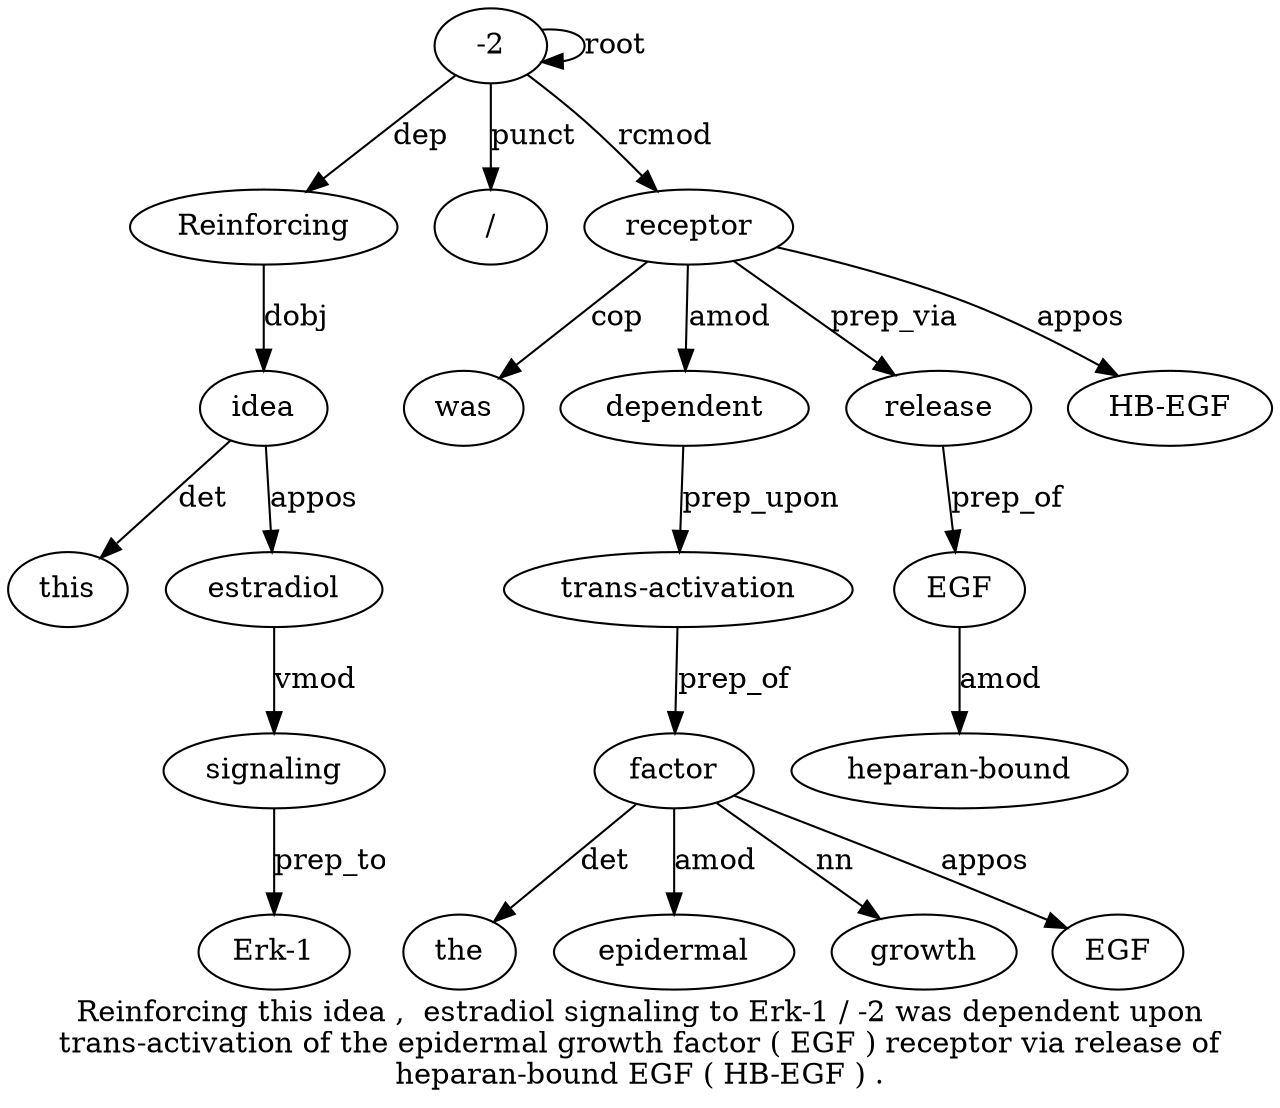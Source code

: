 digraph "Reinforcing this idea ,  estradiol signaling to Erk-1 / -2 was dependent upon trans-activation of the epidermal growth factor ( EGF ) receptor via release of heparan-bound EGF ( HB-EGF ) ." {
label="Reinforcing this idea ,  estradiol signaling to Erk-1 / -2 was dependent upon
trans-activation of the epidermal growth factor ( EGF ) receptor via release of
heparan-bound EGF ( HB-EGF ) .";
"-210" [style=filled, fillcolor=white, label="-2"];
Reinforcing1 [style=filled, fillcolor=white, label=Reinforcing];
"-210" -> Reinforcing1  [label=dep];
idea3 [style=filled, fillcolor=white, label=idea];
this2 [style=filled, fillcolor=white, label=this];
idea3 -> this2  [label=det];
Reinforcing1 -> idea3  [label=dobj];
estradiol5 [style=filled, fillcolor=white, label=estradiol];
idea3 -> estradiol5  [label=appos];
signaling6 [style=filled, fillcolor=white, label=signaling];
estradiol5 -> signaling6  [label=vmod];
"Erk-18" [style=filled, fillcolor=white, label="Erk-1"];
signaling6 -> "Erk-18"  [label=prep_to];
"/9" [style=filled, fillcolor=white, label="/"];
"-210" -> "/9"  [label=punct];
"-210" -> "-210"  [label=root];
receptor23 [style=filled, fillcolor=white, label=receptor];
was11 [style=filled, fillcolor=white, label=was];
receptor23 -> was11  [label=cop];
dependent12 [style=filled, fillcolor=white, label=dependent];
receptor23 -> dependent12  [label=amod];
"trans-activation14" [style=filled, fillcolor=white, label="trans-activation"];
dependent12 -> "trans-activation14"  [label=prep_upon];
factor19 [style=filled, fillcolor=white, label=factor];
the16 [style=filled, fillcolor=white, label=the];
factor19 -> the16  [label=det];
epidermal17 [style=filled, fillcolor=white, label=epidermal];
factor19 -> epidermal17  [label=amod];
growth18 [style=filled, fillcolor=white, label=growth];
factor19 -> growth18  [label=nn];
"trans-activation14" -> factor19  [label=prep_of];
EGF21 [style=filled, fillcolor=white, label=EGF];
factor19 -> EGF21  [label=appos];
"-210" -> receptor23  [label=rcmod];
release25 [style=filled, fillcolor=white, label=release];
receptor23 -> release25  [label=prep_via];
EGF28 [style=filled, fillcolor=white, label=EGF];
"heparan-bound27" [style=filled, fillcolor=white, label="heparan-bound"];
EGF28 -> "heparan-bound27"  [label=amod];
release25 -> EGF28  [label=prep_of];
"HB-EGF30" [style=filled, fillcolor=white, label="HB-EGF"];
receptor23 -> "HB-EGF30"  [label=appos];
}
